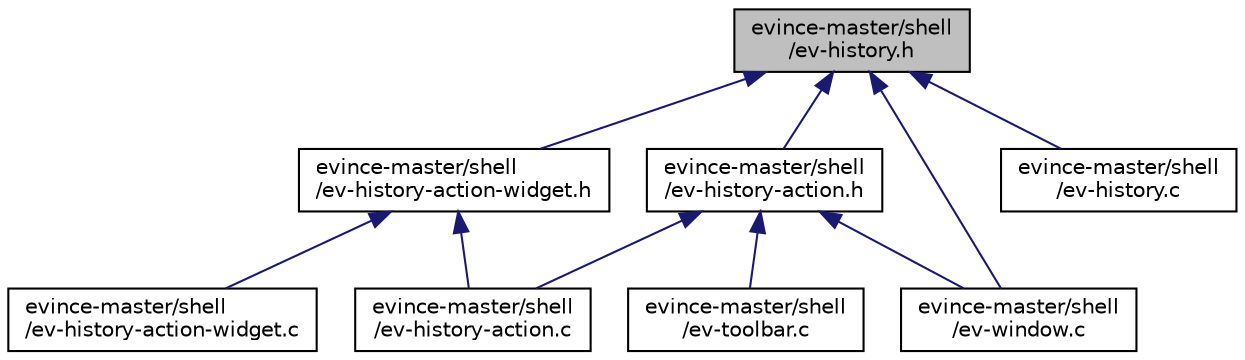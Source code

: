 digraph "evince-master/shell/ev-history.h"
{
  edge [fontname="Helvetica",fontsize="10",labelfontname="Helvetica",labelfontsize="10"];
  node [fontname="Helvetica",fontsize="10",shape=record];
  Node1 [label="evince-master/shell\l/ev-history.h",height=0.2,width=0.4,color="black", fillcolor="grey75", style="filled" fontcolor="black"];
  Node1 -> Node2 [dir="back",color="midnightblue",fontsize="10",style="solid",fontname="Helvetica"];
  Node2 [label="evince-master/shell\l/ev-history-action-widget.h",height=0.2,width=0.4,color="black", fillcolor="white", style="filled",URL="$d3/d0f/ev-history-action-widget_8h.html"];
  Node2 -> Node3 [dir="back",color="midnightblue",fontsize="10",style="solid",fontname="Helvetica"];
  Node3 [label="evince-master/shell\l/ev-history-action-widget.c",height=0.2,width=0.4,color="black", fillcolor="white", style="filled",URL="$d0/de8/ev-history-action-widget_8c.html"];
  Node2 -> Node4 [dir="back",color="midnightblue",fontsize="10",style="solid",fontname="Helvetica"];
  Node4 [label="evince-master/shell\l/ev-history-action.c",height=0.2,width=0.4,color="black", fillcolor="white", style="filled",URL="$d5/d57/ev-history-action_8c.html"];
  Node1 -> Node5 [dir="back",color="midnightblue",fontsize="10",style="solid",fontname="Helvetica"];
  Node5 [label="evince-master/shell\l/ev-history-action.h",height=0.2,width=0.4,color="black", fillcolor="white", style="filled",URL="$d5/d82/ev-history-action_8h.html"];
  Node5 -> Node4 [dir="back",color="midnightblue",fontsize="10",style="solid",fontname="Helvetica"];
  Node5 -> Node6 [dir="back",color="midnightblue",fontsize="10",style="solid",fontname="Helvetica"];
  Node6 [label="evince-master/shell\l/ev-toolbar.c",height=0.2,width=0.4,color="black", fillcolor="white", style="filled",URL="$d3/ded/ev-toolbar_8c.html"];
  Node5 -> Node7 [dir="back",color="midnightblue",fontsize="10",style="solid",fontname="Helvetica"];
  Node7 [label="evince-master/shell\l/ev-window.c",height=0.2,width=0.4,color="black", fillcolor="white", style="filled",URL="$d0/d33/ev-window_8c.html"];
  Node1 -> Node8 [dir="back",color="midnightblue",fontsize="10",style="solid",fontname="Helvetica"];
  Node8 [label="evince-master/shell\l/ev-history.c",height=0.2,width=0.4,color="black", fillcolor="white", style="filled",URL="$dd/d44/ev-history_8c.html"];
  Node1 -> Node7 [dir="back",color="midnightblue",fontsize="10",style="solid",fontname="Helvetica"];
}
